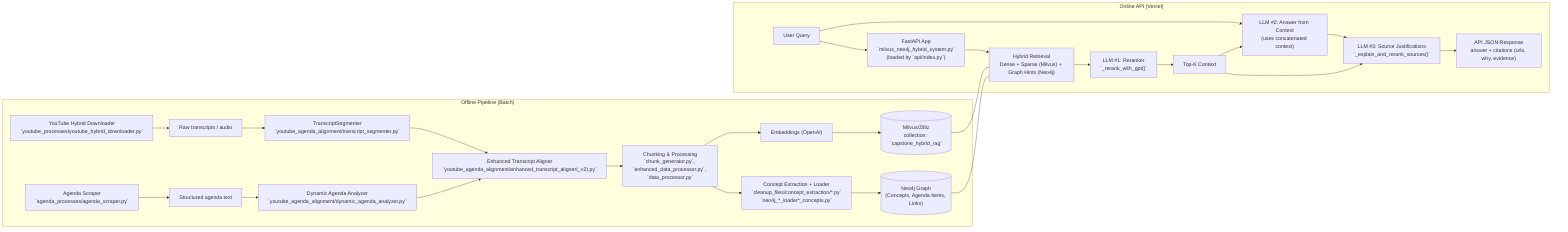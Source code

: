 flowchart LR
  %% Architecture: Offline (batch) and Online (Vercel API) with 3-LLM flow

  subgraph "Offline Pipeline (Batch)"
    Y1["YouTube Hybrid Downloader\n`youtube_processes/youtube_hybrid_downloader.py`"] --> T1["Raw transcripts / audio"]
    A1["Agenda Scraper\n`agenda_processes/agenda_scraper.py`"] --> A2["Structured agenda text"]

    T1 --> S1["TranscriptSegmenter\n`youtube_agenda_alignment/transcript_segmenter.py`"]
    A2 --> S2["Dynamic Agenda Analyzer\n`youtube_agenda_alignment/dynamic_agenda_analyzer.py`"]

    S1 --> AL1["Enhanced Transcript Aligner\n`youtube_agenda_alignment/enhanced_transcript_aligner(_v2).py`"]
    S2 --> AL1

    AL1 --> C1["Chunking & Processing\n`chunk_generator.py`, `enhanced_data_processor.py`, `data_processor.py`"]

    C1 --> E1["Embeddings (OpenAI)"]
    E1 --> M[("Milvus/Zilliz\ncollection: `capstone_hybrid_rag`")]

    C1 --> N1["Concept Extraction + Loader\n`cleanup_files/concept_extraction/*.py`\n`neo4j_*_loader*_concepts.py`"]
    N1 --> G[("Neo4j Graph\n(Concepts, Agenda Items, Links)")]
  end

  subgraph "Online API (Vercel)"
    AP["FastAPI App\n`milvus_neo4j_hybrid_system.py`\n(loaded by `api/index.py`)"]
    Q["User Query"] --> AP

    AP --> R0["Hybrid Retrieval\nDense + Sparse (Milvus) + Graph Hints (Neo4j)"]

    R0 --> L1["LLM #1: Reranker\n`_rerank_with_gpt()`"]
    L1 --> CTX["Top-K Context"]

    Q --> L2["LLM #2: Answer from Context\n(uses concatenated context)"]
    CTX --> L2

    L2 --> L3["LLM #3: Source Justifications\n`_explain_and_rerank_sources()`"]
    CTX --> L3

    L3 --> RESP["API JSON Response\nanswer + citations (urls, why, evidence)"]
  end

  %% Data connections from stores to retrieval
  M --- R0
  G --- R0